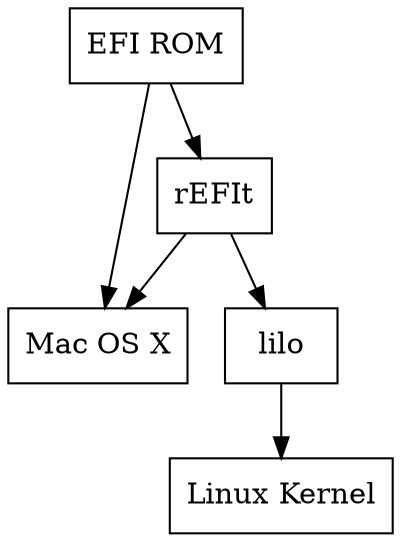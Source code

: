 digraph bootchain {
"EFI ROM" -> "rEFIt";
"EFI ROM" -> "Mac OS X";
"rEFIt" -> "lilo";
"rEFIt" -> "Mac OS X";
"lilo" -> "Linux Kernel";
"EFI ROM" [shape=box];
"rEFIt" [shape=box];
"lilo" [shape=box];
"Linux Kernel" [shape=box];
"Mac OS X" [shape=box];
}
